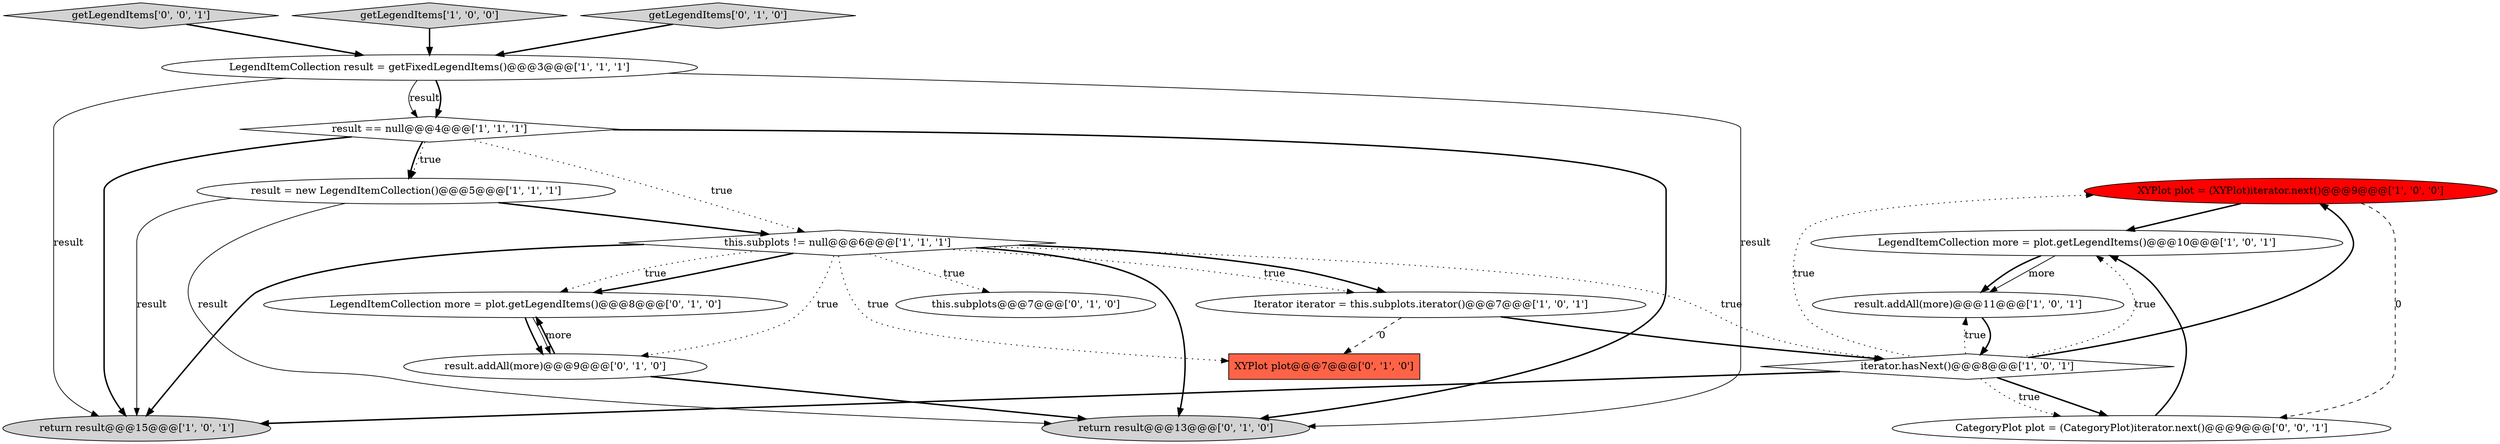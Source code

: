 digraph {
9 [style = filled, label = "XYPlot plot = (XYPlot)iterator.next()@@@9@@@['1', '0', '0']", fillcolor = red, shape = ellipse image = "AAA1AAABBB1BBB"];
12 [style = filled, label = "this.subplots@@@7@@@['0', '1', '0']", fillcolor = white, shape = ellipse image = "AAA0AAABBB2BBB"];
3 [style = filled, label = "result.addAll(more)@@@11@@@['1', '0', '1']", fillcolor = white, shape = ellipse image = "AAA0AAABBB1BBB"];
5 [style = filled, label = "this.subplots != null@@@6@@@['1', '1', '1']", fillcolor = white, shape = diamond image = "AAA0AAABBB1BBB"];
18 [style = filled, label = "getLegendItems['0', '0', '1']", fillcolor = lightgray, shape = diamond image = "AAA0AAABBB3BBB"];
8 [style = filled, label = "result == null@@@4@@@['1', '1', '1']", fillcolor = white, shape = diamond image = "AAA0AAABBB1BBB"];
2 [style = filled, label = "LegendItemCollection result = getFixedLegendItems()@@@3@@@['1', '1', '1']", fillcolor = white, shape = ellipse image = "AAA0AAABBB1BBB"];
10 [style = filled, label = "LegendItemCollection more = plot.getLegendItems()@@@10@@@['1', '0', '1']", fillcolor = white, shape = ellipse image = "AAA0AAABBB1BBB"];
14 [style = filled, label = "LegendItemCollection more = plot.getLegendItems()@@@8@@@['0', '1', '0']", fillcolor = white, shape = ellipse image = "AAA0AAABBB2BBB"];
1 [style = filled, label = "Iterator iterator = this.subplots.iterator()@@@7@@@['1', '0', '1']", fillcolor = white, shape = ellipse image = "AAA0AAABBB1BBB"];
11 [style = filled, label = "result.addAll(more)@@@9@@@['0', '1', '0']", fillcolor = white, shape = ellipse image = "AAA0AAABBB2BBB"];
15 [style = filled, label = "return result@@@13@@@['0', '1', '0']", fillcolor = lightgray, shape = ellipse image = "AAA0AAABBB2BBB"];
7 [style = filled, label = "getLegendItems['1', '0', '0']", fillcolor = lightgray, shape = diamond image = "AAA0AAABBB1BBB"];
6 [style = filled, label = "return result@@@15@@@['1', '0', '1']", fillcolor = lightgray, shape = ellipse image = "AAA0AAABBB1BBB"];
13 [style = filled, label = "XYPlot plot@@@7@@@['0', '1', '0']", fillcolor = tomato, shape = box image = "AAA1AAABBB2BBB"];
0 [style = filled, label = "result = new LegendItemCollection()@@@5@@@['1', '1', '1']", fillcolor = white, shape = ellipse image = "AAA0AAABBB1BBB"];
16 [style = filled, label = "getLegendItems['0', '1', '0']", fillcolor = lightgray, shape = diamond image = "AAA0AAABBB2BBB"];
4 [style = filled, label = "iterator.hasNext()@@@8@@@['1', '0', '1']", fillcolor = white, shape = diamond image = "AAA0AAABBB1BBB"];
17 [style = filled, label = "CategoryPlot plot = (CategoryPlot)iterator.next()@@@9@@@['0', '0', '1']", fillcolor = white, shape = ellipse image = "AAA0AAABBB3BBB"];
4->9 [style = bold, label=""];
2->6 [style = solid, label="result"];
17->10 [style = bold, label=""];
10->3 [style = solid, label="more"];
1->4 [style = bold, label=""];
5->14 [style = dotted, label="true"];
8->15 [style = bold, label=""];
4->17 [style = bold, label=""];
2->15 [style = solid, label="result"];
11->14 [style = bold, label=""];
4->6 [style = bold, label=""];
4->10 [style = dotted, label="true"];
2->8 [style = solid, label="result"];
5->1 [style = dotted, label="true"];
5->15 [style = bold, label=""];
10->3 [style = bold, label=""];
8->6 [style = bold, label=""];
9->10 [style = bold, label=""];
5->14 [style = bold, label=""];
16->2 [style = bold, label=""];
18->2 [style = bold, label=""];
5->12 [style = dotted, label="true"];
3->4 [style = bold, label=""];
11->15 [style = bold, label=""];
5->4 [style = dotted, label="true"];
1->13 [style = dashed, label="0"];
8->0 [style = bold, label=""];
5->1 [style = bold, label=""];
5->13 [style = dotted, label="true"];
5->11 [style = dotted, label="true"];
4->3 [style = dotted, label="true"];
0->6 [style = solid, label="result"];
5->6 [style = bold, label=""];
8->5 [style = dotted, label="true"];
7->2 [style = bold, label=""];
9->17 [style = dashed, label="0"];
14->11 [style = solid, label="more"];
8->0 [style = dotted, label="true"];
4->9 [style = dotted, label="true"];
4->17 [style = dotted, label="true"];
14->11 [style = bold, label=""];
2->8 [style = bold, label=""];
0->5 [style = bold, label=""];
0->15 [style = solid, label="result"];
}
